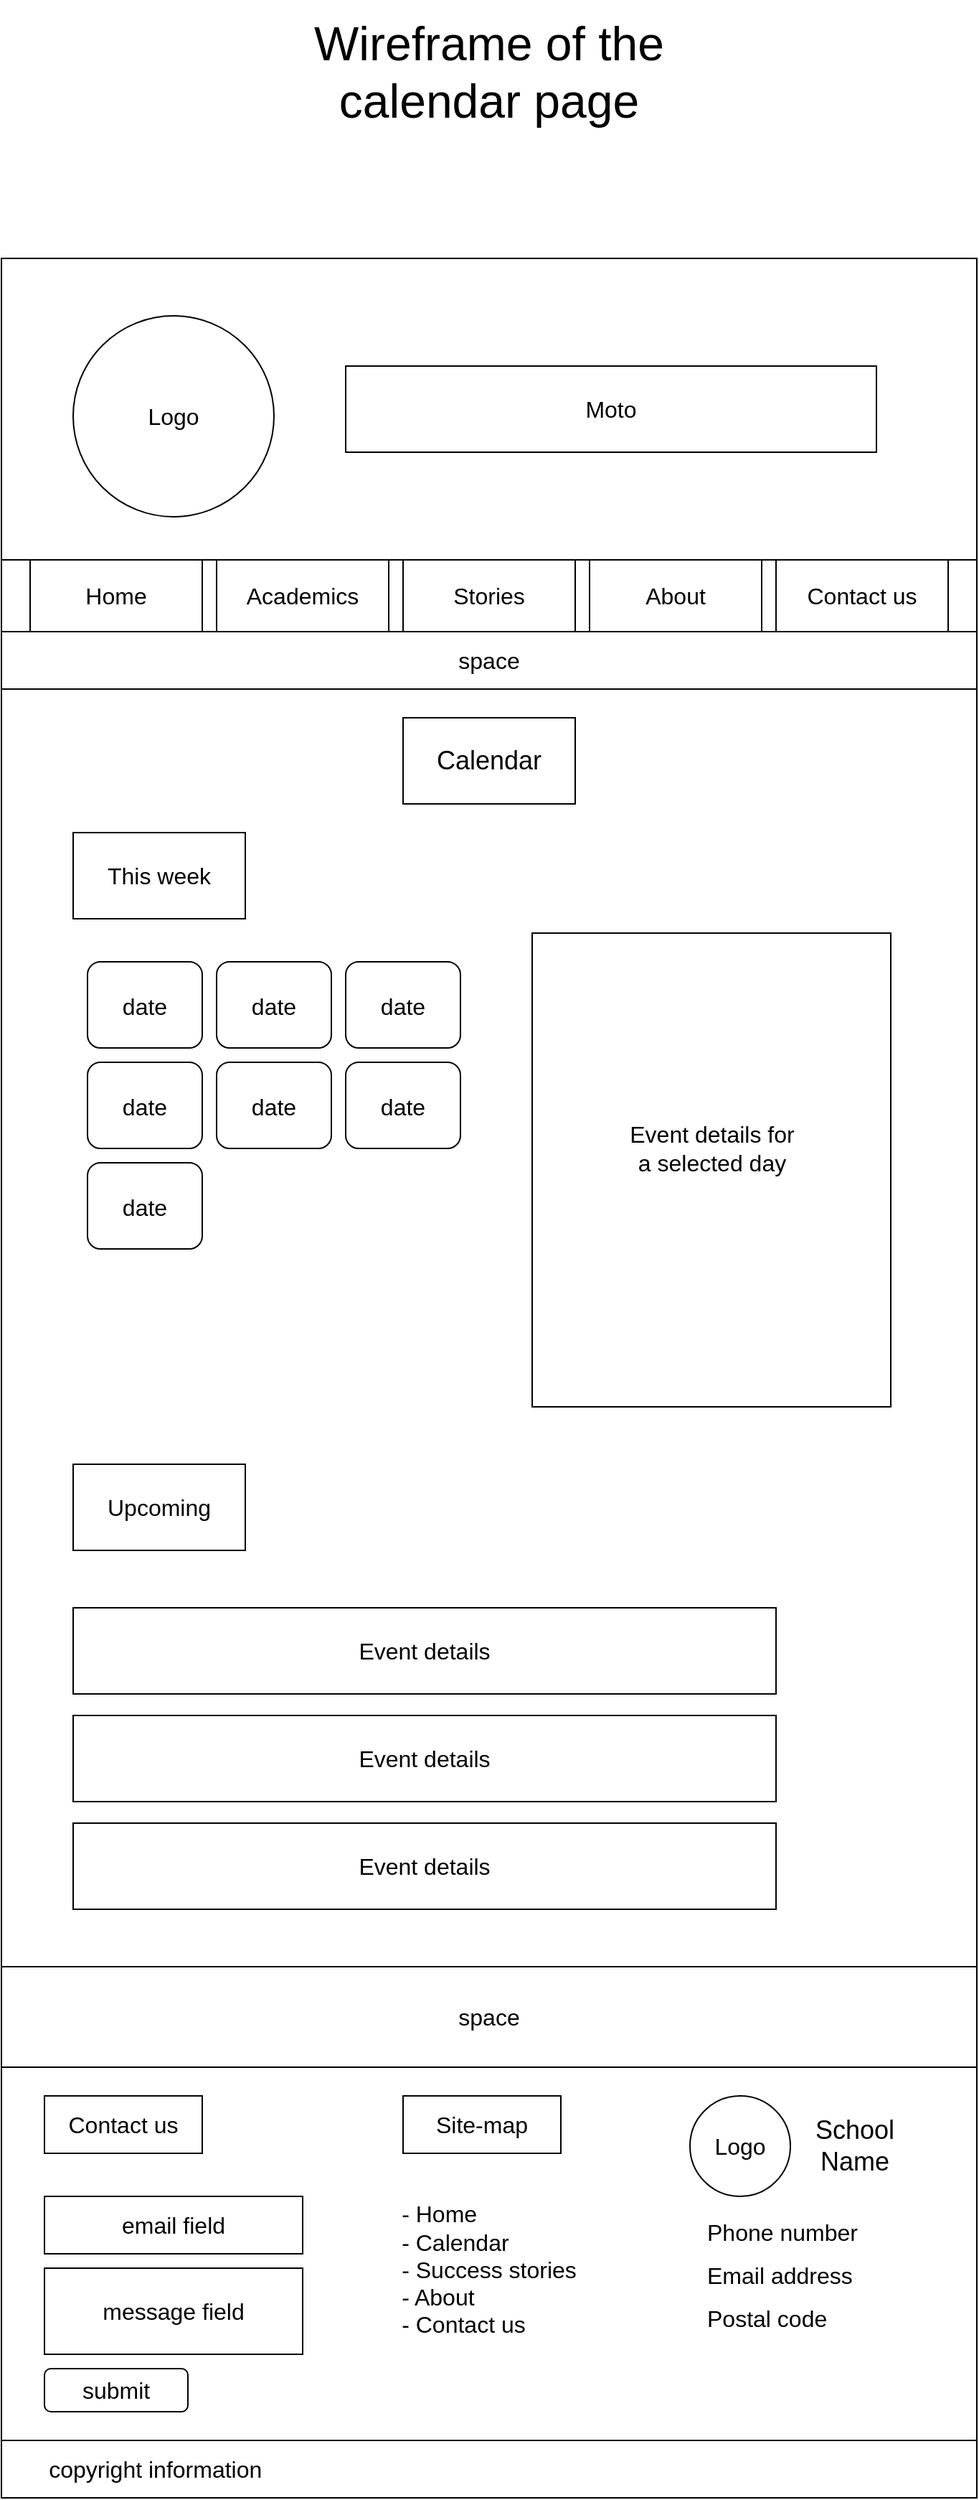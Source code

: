 <mxfile version="20.6.0" type="github">
  <diagram id="zjbsmMx9dNUYekVJXI4S" name="Page-1">
    <mxGraphModel dx="68" dy="993" grid="1" gridSize="10" guides="1" tooltips="1" connect="1" arrows="1" fold="1" page="0" pageScale="1" pageWidth="850" pageHeight="1100" math="0" shadow="0">
      <root>
        <mxCell id="0" />
        <mxCell id="1" parent="0" />
        <mxCell id="_Qzaa5entBogjLJZciO9-70" value="&lt;font style=&quot;font-size: 33px;&quot;&gt;Wireframe of the calendar page&lt;/font&gt;" style="text;html=1;strokeColor=none;fillColor=none;align=center;verticalAlign=middle;whiteSpace=wrap;rounded=0;fontSize=16;" parent="1" vertex="1">
          <mxGeometry x="1140" y="-60" width="320" height="100" as="geometry" />
        </mxCell>
        <mxCell id="j1M_ww33Xoy92D7wLLYM-1" value="" style="rounded=0;whiteSpace=wrap;html=1;" parent="1" vertex="1">
          <mxGeometry x="960" y="120" width="680" height="210" as="geometry" />
        </mxCell>
        <mxCell id="j1M_ww33Xoy92D7wLLYM-2" value="&lt;font style=&quot;font-size: 16px;&quot;&gt;Logo&lt;/font&gt;" style="ellipse;whiteSpace=wrap;html=1;aspect=fixed;" parent="1" vertex="1">
          <mxGeometry x="1010" y="160" width="140" height="140" as="geometry" />
        </mxCell>
        <mxCell id="j1M_ww33Xoy92D7wLLYM-3" value="Moto" style="rounded=0;whiteSpace=wrap;html=1;fontSize=16;" parent="1" vertex="1">
          <mxGeometry x="1200" y="195" width="370" height="60" as="geometry" />
        </mxCell>
        <mxCell id="j1M_ww33Xoy92D7wLLYM-4" value="" style="rounded=0;whiteSpace=wrap;html=1;fontSize=16;" parent="1" vertex="1">
          <mxGeometry x="960" y="330" width="680" height="50" as="geometry" />
        </mxCell>
        <mxCell id="j1M_ww33Xoy92D7wLLYM-5" value="Academics" style="rounded=0;whiteSpace=wrap;html=1;fontSize=16;" parent="1" vertex="1">
          <mxGeometry x="1110" y="330" width="120" height="50" as="geometry" />
        </mxCell>
        <mxCell id="j1M_ww33Xoy92D7wLLYM-6" value="Home" style="rounded=0;whiteSpace=wrap;html=1;fontSize=16;" parent="1" vertex="1">
          <mxGeometry x="980" y="330" width="120" height="50" as="geometry" />
        </mxCell>
        <mxCell id="j1M_ww33Xoy92D7wLLYM-7" value="About" style="rounded=0;whiteSpace=wrap;html=1;fontSize=16;" parent="1" vertex="1">
          <mxGeometry x="1370" y="330" width="120" height="50" as="geometry" />
        </mxCell>
        <mxCell id="j1M_ww33Xoy92D7wLLYM-8" value="Contact us" style="rounded=0;whiteSpace=wrap;html=1;fontSize=16;" parent="1" vertex="1">
          <mxGeometry x="1500" y="330" width="120" height="50" as="geometry" />
        </mxCell>
        <mxCell id="j1M_ww33Xoy92D7wLLYM-9" value="space" style="rounded=0;whiteSpace=wrap;html=1;fontSize=16;" parent="1" vertex="1">
          <mxGeometry x="960" y="380" width="680" height="40" as="geometry" />
        </mxCell>
        <mxCell id="j1M_ww33Xoy92D7wLLYM-10" value="Stories" style="rounded=0;whiteSpace=wrap;html=1;fontSize=16;" parent="1" vertex="1">
          <mxGeometry x="1240" y="330" width="120" height="50" as="geometry" />
        </mxCell>
        <mxCell id="j1M_ww33Xoy92D7wLLYM-11" value="" style="rounded=0;whiteSpace=wrap;html=1;" parent="1" vertex="1">
          <mxGeometry x="960" y="420" width="680" height="890" as="geometry" />
        </mxCell>
        <mxCell id="j1M_ww33Xoy92D7wLLYM-85" value="&lt;font style=&quot;font-size: 16px;&quot;&gt;date&lt;/font&gt;" style="rounded=1;whiteSpace=wrap;html=1;fontSize=22;" parent="1" vertex="1">
          <mxGeometry x="1020" y="610" width="80" height="60" as="geometry" />
        </mxCell>
        <mxCell id="j1M_ww33Xoy92D7wLLYM-88" value="&lt;font style=&quot;font-size: 16px;&quot;&gt;date&lt;/font&gt;" style="rounded=1;whiteSpace=wrap;html=1;fontSize=22;" parent="1" vertex="1">
          <mxGeometry x="1020" y="750" width="80" height="60" as="geometry" />
        </mxCell>
        <mxCell id="j1M_ww33Xoy92D7wLLYM-89" value="&lt;font style=&quot;font-size: 16px;&quot;&gt;date&lt;/font&gt;" style="rounded=1;whiteSpace=wrap;html=1;fontSize=22;" parent="1" vertex="1">
          <mxGeometry x="1110" y="610" width="80" height="60" as="geometry" />
        </mxCell>
        <mxCell id="j1M_ww33Xoy92D7wLLYM-90" value="&lt;font style=&quot;font-size: 16px;&quot;&gt;date&lt;/font&gt;" style="rounded=1;whiteSpace=wrap;html=1;fontSize=22;" parent="1" vertex="1">
          <mxGeometry x="1200" y="610" width="80" height="60" as="geometry" />
        </mxCell>
        <mxCell id="j1M_ww33Xoy92D7wLLYM-91" value="&lt;font style=&quot;font-size: 16px;&quot;&gt;date&lt;/font&gt;" style="rounded=1;whiteSpace=wrap;html=1;fontSize=22;" parent="1" vertex="1">
          <mxGeometry x="1020" y="680" width="80" height="60" as="geometry" />
        </mxCell>
        <mxCell id="j1M_ww33Xoy92D7wLLYM-92" value="&lt;font style=&quot;font-size: 16px;&quot;&gt;date&lt;/font&gt;" style="rounded=1;whiteSpace=wrap;html=1;fontSize=22;" parent="1" vertex="1">
          <mxGeometry x="1110" y="680" width="80" height="60" as="geometry" />
        </mxCell>
        <mxCell id="j1M_ww33Xoy92D7wLLYM-93" value="&lt;font style=&quot;font-size: 16px;&quot;&gt;date&lt;/font&gt;" style="rounded=1;whiteSpace=wrap;html=1;fontSize=22;" parent="1" vertex="1">
          <mxGeometry x="1200" y="680" width="80" height="60" as="geometry" />
        </mxCell>
        <mxCell id="j1M_ww33Xoy92D7wLLYM-98" value="" style="rounded=0;whiteSpace=wrap;html=1;strokeWidth=1;fontSize=16;" parent="1" vertex="1">
          <mxGeometry x="1330" y="590" width="250" height="330" as="geometry" />
        </mxCell>
        <mxCell id="j1M_ww33Xoy92D7wLLYM-99" value="Event details for a selected day" style="text;html=1;strokeColor=none;fillColor=none;align=center;verticalAlign=middle;whiteSpace=wrap;rounded=0;strokeWidth=1;fontSize=16;" parent="1" vertex="1">
          <mxGeometry x="1392.5" y="705" width="125" height="70" as="geometry" />
        </mxCell>
        <mxCell id="j1M_ww33Xoy92D7wLLYM-102" value="This week" style="rounded=0;whiteSpace=wrap;html=1;strokeWidth=1;fontSize=16;" parent="1" vertex="1">
          <mxGeometry x="1010" y="520" width="120" height="60" as="geometry" />
        </mxCell>
        <mxCell id="j1M_ww33Xoy92D7wLLYM-103" value="&lt;font style=&quot;font-size: 18px;&quot;&gt;Calendar&lt;/font&gt;" style="rounded=0;whiteSpace=wrap;html=1;strokeWidth=1;fontSize=16;" parent="1" vertex="1">
          <mxGeometry x="1240" y="440" width="120" height="60" as="geometry" />
        </mxCell>
        <mxCell id="j1M_ww33Xoy92D7wLLYM-104" value="&lt;font style=&quot;font-size: 16px;&quot;&gt;Upcoming&lt;/font&gt;" style="rounded=0;whiteSpace=wrap;html=1;strokeWidth=1;fontSize=18;" parent="1" vertex="1">
          <mxGeometry x="1010" y="960" width="120" height="60" as="geometry" />
        </mxCell>
        <mxCell id="j1M_ww33Xoy92D7wLLYM-105" value="Event details" style="rounded=0;whiteSpace=wrap;html=1;strokeWidth=1;fontSize=16;" parent="1" vertex="1">
          <mxGeometry x="1010" y="1060" width="490" height="60" as="geometry" />
        </mxCell>
        <mxCell id="j1M_ww33Xoy92D7wLLYM-106" value="Event details" style="rounded=0;whiteSpace=wrap;html=1;strokeWidth=1;fontSize=16;" parent="1" vertex="1">
          <mxGeometry x="1010" y="1135" width="490" height="60" as="geometry" />
        </mxCell>
        <mxCell id="j1M_ww33Xoy92D7wLLYM-107" value="Event details" style="rounded=0;whiteSpace=wrap;html=1;strokeWidth=1;fontSize=16;" parent="1" vertex="1">
          <mxGeometry x="1010" y="1210" width="490" height="60" as="geometry" />
        </mxCell>
        <mxCell id="j1M_ww33Xoy92D7wLLYM-108" value="space" style="rounded=0;whiteSpace=wrap;html=1;fontSize=16;" parent="1" vertex="1">
          <mxGeometry x="960" y="1310" width="680" height="70" as="geometry" />
        </mxCell>
        <mxCell id="j1M_ww33Xoy92D7wLLYM-109" value="" style="rounded=0;whiteSpace=wrap;html=1;fontSize=16;" parent="1" vertex="1">
          <mxGeometry x="960" y="1380" width="680" height="260" as="geometry" />
        </mxCell>
        <mxCell id="j1M_ww33Xoy92D7wLLYM-110" value="Contact us" style="rounded=0;whiteSpace=wrap;html=1;fontSize=16;" parent="1" vertex="1">
          <mxGeometry x="990" y="1400" width="110" height="40" as="geometry" />
        </mxCell>
        <mxCell id="j1M_ww33Xoy92D7wLLYM-111" value="email field" style="rounded=0;whiteSpace=wrap;html=1;fontSize=16;" parent="1" vertex="1">
          <mxGeometry x="990" y="1470" width="180" height="40" as="geometry" />
        </mxCell>
        <mxCell id="j1M_ww33Xoy92D7wLLYM-112" value="message field" style="rounded=0;whiteSpace=wrap;html=1;fontSize=16;" parent="1" vertex="1">
          <mxGeometry x="990" y="1520" width="180" height="60" as="geometry" />
        </mxCell>
        <mxCell id="j1M_ww33Xoy92D7wLLYM-113" value="submit" style="rounded=1;whiteSpace=wrap;html=1;fontSize=16;" parent="1" vertex="1">
          <mxGeometry x="990" y="1590" width="100" height="30" as="geometry" />
        </mxCell>
        <mxCell id="j1M_ww33Xoy92D7wLLYM-114" value="Site-map" style="rounded=0;whiteSpace=wrap;html=1;fontSize=16;" parent="1" vertex="1">
          <mxGeometry x="1240" y="1400" width="110" height="40" as="geometry" />
        </mxCell>
        <mxCell id="j1M_ww33Xoy92D7wLLYM-115" value="&lt;div align=&quot;left&quot;&gt;- Home&lt;/div&gt;&lt;div align=&quot;left&quot;&gt;- Calendar&lt;/div&gt;&lt;div align=&quot;left&quot;&gt;- Success stories&lt;br&gt;&lt;/div&gt;&lt;div align=&quot;left&quot;&gt;- About&lt;/div&gt;&lt;div align=&quot;left&quot;&gt;- Contact us&lt;/div&gt;&lt;div&gt;&lt;br&gt;&lt;/div&gt;&lt;div&gt;&lt;br&gt;&lt;/div&gt;" style="text;html=1;strokeColor=none;fillColor=none;align=center;verticalAlign=middle;whiteSpace=wrap;rounded=0;fontSize=16;" parent="1" vertex="1">
          <mxGeometry x="1230" y="1470" width="140" height="140" as="geometry" />
        </mxCell>
        <mxCell id="j1M_ww33Xoy92D7wLLYM-116" value="Logo" style="ellipse;whiteSpace=wrap;html=1;aspect=fixed;fontSize=16;" parent="1" vertex="1">
          <mxGeometry x="1440" y="1400" width="70" height="70" as="geometry" />
        </mxCell>
        <mxCell id="j1M_ww33Xoy92D7wLLYM-117" value="&lt;font style=&quot;font-size: 18px;&quot;&gt;School Name&lt;/font&gt;" style="text;html=1;strokeColor=none;fillColor=none;align=center;verticalAlign=middle;whiteSpace=wrap;rounded=0;fontSize=16;" parent="1" vertex="1">
          <mxGeometry x="1510" y="1405" width="90" height="60" as="geometry" />
        </mxCell>
        <mxCell id="j1M_ww33Xoy92D7wLLYM-118" value="&lt;div align=&quot;left&quot;&gt;&lt;font style=&quot;font-size: 16px;&quot;&gt;Phone number&lt;/font&gt;&lt;/div&gt;" style="text;html=1;strokeColor=none;fillColor=none;align=left;verticalAlign=middle;whiteSpace=wrap;rounded=0;fontSize=18;" parent="1" vertex="1">
          <mxGeometry x="1450" y="1480" width="135" height="30" as="geometry" />
        </mxCell>
        <mxCell id="j1M_ww33Xoy92D7wLLYM-119" value="&lt;div style=&quot;font-size: 16px;&quot; align=&quot;left&quot;&gt;&lt;font style=&quot;font-size: 16px;&quot;&gt;Email address&lt;br&gt;&lt;/font&gt;&lt;/div&gt;" style="text;html=1;strokeColor=none;fillColor=none;align=left;verticalAlign=middle;whiteSpace=wrap;rounded=0;fontSize=18;" parent="1" vertex="1">
          <mxGeometry x="1450" y="1510" width="135" height="30" as="geometry" />
        </mxCell>
        <mxCell id="j1M_ww33Xoy92D7wLLYM-120" value="&lt;font style=&quot;font-size: 16px;&quot;&gt;Postal code&lt;/font&gt;" style="text;html=1;strokeColor=none;fillColor=none;align=left;verticalAlign=middle;whiteSpace=wrap;rounded=0;fontSize=18;" parent="1" vertex="1">
          <mxGeometry x="1450" y="1540" width="135" height="30" as="geometry" />
        </mxCell>
        <mxCell id="j1M_ww33Xoy92D7wLLYM-121" value="&lt;div align=&quot;left&quot;&gt;&amp;nbsp;&amp;nbsp;&amp;nbsp;&amp;nbsp;&amp;nbsp;&amp;nbsp; copyright information&lt;br&gt;&lt;/div&gt;" style="rounded=0;whiteSpace=wrap;html=1;fontSize=16;align=left;" parent="1" vertex="1">
          <mxGeometry x="960" y="1640" width="680" height="40" as="geometry" />
        </mxCell>
      </root>
    </mxGraphModel>
  </diagram>
</mxfile>
